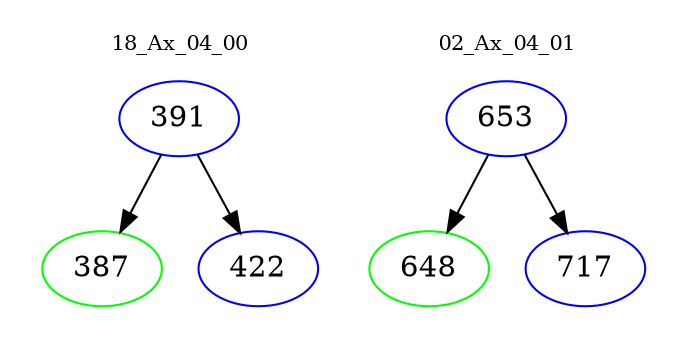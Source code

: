 digraph{
subgraph cluster_0 {
color = white
label = "18_Ax_04_00";
fontsize=10;
T0_391 [label="391", color="blue"]
T0_391 -> T0_387 [color="black"]
T0_387 [label="387", color="green"]
T0_391 -> T0_422 [color="black"]
T0_422 [label="422", color="blue"]
}
subgraph cluster_1 {
color = white
label = "02_Ax_04_01";
fontsize=10;
T1_653 [label="653", color="blue"]
T1_653 -> T1_648 [color="black"]
T1_648 [label="648", color="green"]
T1_653 -> T1_717 [color="black"]
T1_717 [label="717", color="blue"]
}
}
